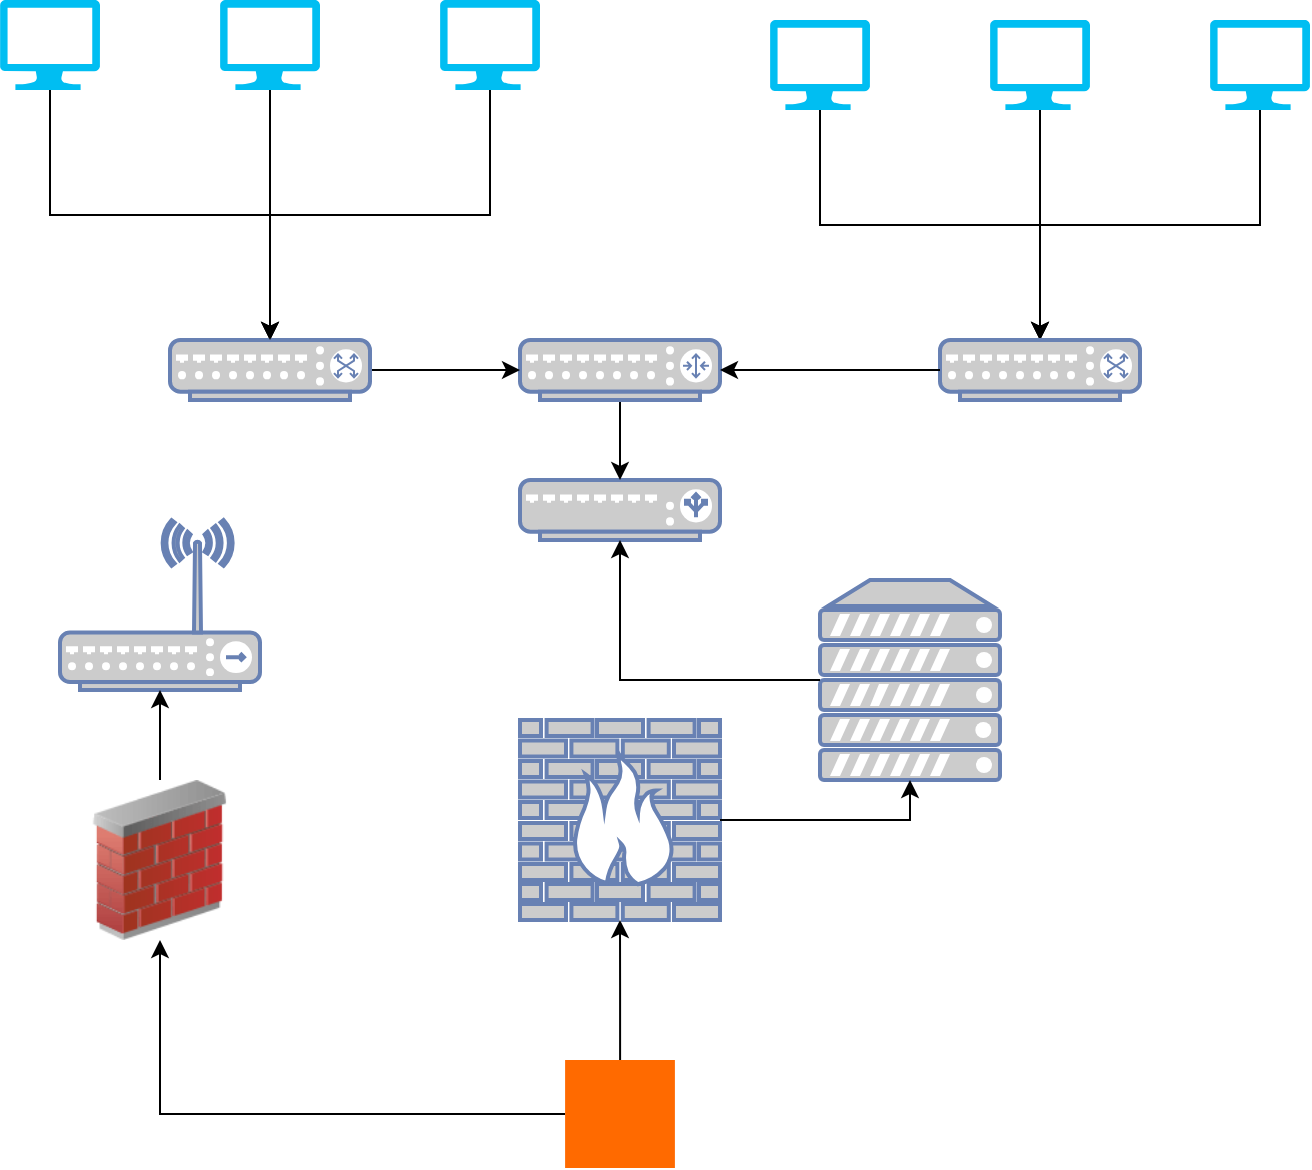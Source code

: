 <mxfile version="25.0.3">
  <diagram name="Page-1" id="D2XafQ-VZ9VZwYHqxfiP">
    <mxGraphModel dx="1434" dy="774" grid="1" gridSize="10" guides="1" tooltips="1" connect="1" arrows="1" fold="1" page="1" pageScale="1" pageWidth="850" pageHeight="1100" math="0" shadow="0">
      <root>
        <mxCell id="0" />
        <mxCell id="1" parent="0" />
        <mxCell id="nwlee7LEKKpvdKNyXwDF-1" value="" style="verticalLabelPosition=bottom;html=1;verticalAlign=top;align=center;strokeColor=none;fillColor=#00BEF2;shape=mxgraph.azure.computer;pointerEvents=1;" vertex="1" parent="1">
          <mxGeometry x="120" y="110" width="50" height="45" as="geometry" />
        </mxCell>
        <mxCell id="nwlee7LEKKpvdKNyXwDF-19" style="edgeStyle=orthogonalEdgeStyle;rounded=0;orthogonalLoop=1;jettySize=auto;html=1;" edge="1" parent="1" source="nwlee7LEKKpvdKNyXwDF-2" target="nwlee7LEKKpvdKNyXwDF-12">
          <mxGeometry relative="1" as="geometry" />
        </mxCell>
        <mxCell id="nwlee7LEKKpvdKNyXwDF-2" value="" style="verticalLabelPosition=bottom;html=1;verticalAlign=top;align=center;strokeColor=none;fillColor=#00BEF2;shape=mxgraph.azure.computer;pointerEvents=1;" vertex="1" parent="1">
          <mxGeometry x="230" y="110" width="50" height="45" as="geometry" />
        </mxCell>
        <mxCell id="nwlee7LEKKpvdKNyXwDF-20" style="edgeStyle=orthogonalEdgeStyle;rounded=0;orthogonalLoop=1;jettySize=auto;html=1;exitX=0.5;exitY=1;exitDx=0;exitDy=0;exitPerimeter=0;" edge="1" parent="1" source="nwlee7LEKKpvdKNyXwDF-3" target="nwlee7LEKKpvdKNyXwDF-12">
          <mxGeometry relative="1" as="geometry" />
        </mxCell>
        <mxCell id="nwlee7LEKKpvdKNyXwDF-3" value="" style="verticalLabelPosition=bottom;html=1;verticalAlign=top;align=center;strokeColor=none;fillColor=#00BEF2;shape=mxgraph.azure.computer;pointerEvents=1;" vertex="1" parent="1">
          <mxGeometry x="340" y="110" width="50" height="45" as="geometry" />
        </mxCell>
        <mxCell id="nwlee7LEKKpvdKNyXwDF-21" style="edgeStyle=orthogonalEdgeStyle;rounded=0;orthogonalLoop=1;jettySize=auto;html=1;exitX=0.5;exitY=1;exitDx=0;exitDy=0;exitPerimeter=0;" edge="1" parent="1" source="nwlee7LEKKpvdKNyXwDF-4" target="nwlee7LEKKpvdKNyXwDF-11">
          <mxGeometry relative="1" as="geometry" />
        </mxCell>
        <mxCell id="nwlee7LEKKpvdKNyXwDF-4" value="" style="verticalLabelPosition=bottom;html=1;verticalAlign=top;align=center;strokeColor=none;fillColor=#00BEF2;shape=mxgraph.azure.computer;pointerEvents=1;" vertex="1" parent="1">
          <mxGeometry x="505" y="120" width="50" height="45" as="geometry" />
        </mxCell>
        <mxCell id="nwlee7LEKKpvdKNyXwDF-22" style="edgeStyle=orthogonalEdgeStyle;rounded=0;orthogonalLoop=1;jettySize=auto;html=1;exitX=0.5;exitY=1;exitDx=0;exitDy=0;exitPerimeter=0;" edge="1" parent="1" source="nwlee7LEKKpvdKNyXwDF-5" target="nwlee7LEKKpvdKNyXwDF-11">
          <mxGeometry relative="1" as="geometry" />
        </mxCell>
        <mxCell id="nwlee7LEKKpvdKNyXwDF-5" value="" style="verticalLabelPosition=bottom;html=1;verticalAlign=top;align=center;strokeColor=none;fillColor=#00BEF2;shape=mxgraph.azure.computer;pointerEvents=1;" vertex="1" parent="1">
          <mxGeometry x="615" y="120" width="50" height="45" as="geometry" />
        </mxCell>
        <mxCell id="nwlee7LEKKpvdKNyXwDF-23" style="edgeStyle=orthogonalEdgeStyle;rounded=0;orthogonalLoop=1;jettySize=auto;html=1;exitX=0.5;exitY=1;exitDx=0;exitDy=0;exitPerimeter=0;" edge="1" parent="1" source="nwlee7LEKKpvdKNyXwDF-6" target="nwlee7LEKKpvdKNyXwDF-11">
          <mxGeometry relative="1" as="geometry" />
        </mxCell>
        <mxCell id="nwlee7LEKKpvdKNyXwDF-6" value="" style="verticalLabelPosition=bottom;html=1;verticalAlign=top;align=center;strokeColor=none;fillColor=#00BEF2;shape=mxgraph.azure.computer;pointerEvents=1;" vertex="1" parent="1">
          <mxGeometry x="725" y="120" width="50" height="45" as="geometry" />
        </mxCell>
        <mxCell id="nwlee7LEKKpvdKNyXwDF-7" value="" style="fontColor=#0066CC;verticalAlign=top;verticalLabelPosition=bottom;labelPosition=center;align=center;html=1;outlineConnect=0;fillColor=#CCCCCC;strokeColor=#6881B3;gradientColor=none;gradientDirection=north;strokeWidth=2;shape=mxgraph.networks.firewall;" vertex="1" parent="1">
          <mxGeometry x="380" y="470" width="100" height="100" as="geometry" />
        </mxCell>
        <mxCell id="nwlee7LEKKpvdKNyXwDF-8" value="" style="fontColor=#0066CC;verticalAlign=top;verticalLabelPosition=bottom;labelPosition=center;align=center;html=1;outlineConnect=0;fillColor=#CCCCCC;strokeColor=#6881B3;gradientColor=none;gradientDirection=north;strokeWidth=2;shape=mxgraph.networks.load_balancer;" vertex="1" parent="1">
          <mxGeometry x="380" y="350" width="100" height="30" as="geometry" />
        </mxCell>
        <mxCell id="nwlee7LEKKpvdKNyXwDF-9" value="" style="fontColor=#0066CC;verticalAlign=top;verticalLabelPosition=bottom;labelPosition=center;align=center;html=1;outlineConnect=0;fillColor=#CCCCCC;strokeColor=#6881B3;gradientColor=none;gradientDirection=north;strokeWidth=2;shape=mxgraph.networks.server;" vertex="1" parent="1">
          <mxGeometry x="530" y="400" width="90" height="100" as="geometry" />
        </mxCell>
        <mxCell id="nwlee7LEKKpvdKNyXwDF-27" style="edgeStyle=orthogonalEdgeStyle;rounded=0;orthogonalLoop=1;jettySize=auto;html=1;" edge="1" parent="1" source="nwlee7LEKKpvdKNyXwDF-10" target="nwlee7LEKKpvdKNyXwDF-8">
          <mxGeometry relative="1" as="geometry" />
        </mxCell>
        <mxCell id="nwlee7LEKKpvdKNyXwDF-10" value="" style="fontColor=#0066CC;verticalAlign=top;verticalLabelPosition=bottom;labelPosition=center;align=center;html=1;outlineConnect=0;fillColor=#CCCCCC;strokeColor=#6881B3;gradientColor=none;gradientDirection=north;strokeWidth=2;shape=mxgraph.networks.router;" vertex="1" parent="1">
          <mxGeometry x="380" y="280" width="100" height="30" as="geometry" />
        </mxCell>
        <mxCell id="nwlee7LEKKpvdKNyXwDF-11" value="" style="fontColor=#0066CC;verticalAlign=top;verticalLabelPosition=bottom;labelPosition=center;align=center;html=1;outlineConnect=0;fillColor=#CCCCCC;strokeColor=#6881B3;gradientColor=none;gradientDirection=north;strokeWidth=2;shape=mxgraph.networks.switch;" vertex="1" parent="1">
          <mxGeometry x="590" y="280" width="100" height="30" as="geometry" />
        </mxCell>
        <mxCell id="nwlee7LEKKpvdKNyXwDF-26" style="edgeStyle=orthogonalEdgeStyle;rounded=0;orthogonalLoop=1;jettySize=auto;html=1;" edge="1" parent="1" source="nwlee7LEKKpvdKNyXwDF-12" target="nwlee7LEKKpvdKNyXwDF-10">
          <mxGeometry relative="1" as="geometry" />
        </mxCell>
        <mxCell id="nwlee7LEKKpvdKNyXwDF-12" value="" style="fontColor=#0066CC;verticalAlign=top;verticalLabelPosition=bottom;labelPosition=center;align=center;html=1;outlineConnect=0;fillColor=#CCCCCC;strokeColor=#6881B3;gradientColor=none;gradientDirection=north;strokeWidth=2;shape=mxgraph.networks.switch;" vertex="1" parent="1">
          <mxGeometry x="205" y="280" width="100" height="30" as="geometry" />
        </mxCell>
        <mxCell id="nwlee7LEKKpvdKNyXwDF-32" style="edgeStyle=orthogonalEdgeStyle;rounded=0;orthogonalLoop=1;jettySize=auto;html=1;" edge="1" parent="1" source="nwlee7LEKKpvdKNyXwDF-14" target="nwlee7LEKKpvdKNyXwDF-17">
          <mxGeometry relative="1" as="geometry" />
        </mxCell>
        <mxCell id="nwlee7LEKKpvdKNyXwDF-33" style="edgeStyle=orthogonalEdgeStyle;rounded=0;orthogonalLoop=1;jettySize=auto;html=1;" edge="1" parent="1" source="nwlee7LEKKpvdKNyXwDF-14" target="nwlee7LEKKpvdKNyXwDF-7">
          <mxGeometry relative="1" as="geometry" />
        </mxCell>
        <mxCell id="nwlee7LEKKpvdKNyXwDF-14" value="" style="points=[];aspect=fixed;html=1;align=center;shadow=0;dashed=0;fillColor=#FF6A00;strokeColor=none;shape=mxgraph.alibaba_cloud.uis_ultimate_internet_service;" vertex="1" parent="1">
          <mxGeometry x="402.55" y="640" width="54.9" height="54" as="geometry" />
        </mxCell>
        <mxCell id="nwlee7LEKKpvdKNyXwDF-16" value="" style="fontColor=#0066CC;verticalAlign=top;verticalLabelPosition=bottom;labelPosition=center;align=center;html=1;outlineConnect=0;fillColor=#CCCCCC;strokeColor=#6881B3;gradientColor=none;gradientDirection=north;strokeWidth=2;shape=mxgraph.networks.wireless_hub;" vertex="1" parent="1">
          <mxGeometry x="150" y="370" width="100" height="85" as="geometry" />
        </mxCell>
        <mxCell id="nwlee7LEKKpvdKNyXwDF-31" style="edgeStyle=orthogonalEdgeStyle;rounded=0;orthogonalLoop=1;jettySize=auto;html=1;" edge="1" parent="1" source="nwlee7LEKKpvdKNyXwDF-17" target="nwlee7LEKKpvdKNyXwDF-16">
          <mxGeometry relative="1" as="geometry" />
        </mxCell>
        <mxCell id="nwlee7LEKKpvdKNyXwDF-17" value="" style="image;html=1;image=img/lib/clip_art/networking/Firewall_02_128x128.png" vertex="1" parent="1">
          <mxGeometry x="160" y="500" width="80" height="80" as="geometry" />
        </mxCell>
        <mxCell id="nwlee7LEKKpvdKNyXwDF-24" style="edgeStyle=orthogonalEdgeStyle;rounded=0;orthogonalLoop=1;jettySize=auto;html=1;exitX=0.5;exitY=1;exitDx=0;exitDy=0;exitPerimeter=0;entryX=0.5;entryY=0;entryDx=0;entryDy=0;entryPerimeter=0;" edge="1" parent="1" source="nwlee7LEKKpvdKNyXwDF-1" target="nwlee7LEKKpvdKNyXwDF-12">
          <mxGeometry relative="1" as="geometry" />
        </mxCell>
        <mxCell id="nwlee7LEKKpvdKNyXwDF-30" style="edgeStyle=orthogonalEdgeStyle;rounded=0;orthogonalLoop=1;jettySize=auto;html=1;entryX=1;entryY=0.5;entryDx=0;entryDy=0;entryPerimeter=0;" edge="1" parent="1" source="nwlee7LEKKpvdKNyXwDF-11" target="nwlee7LEKKpvdKNyXwDF-10">
          <mxGeometry relative="1" as="geometry" />
        </mxCell>
        <mxCell id="nwlee7LEKKpvdKNyXwDF-34" style="edgeStyle=orthogonalEdgeStyle;rounded=0;orthogonalLoop=1;jettySize=auto;html=1;entryX=0.5;entryY=1;entryDx=0;entryDy=0;entryPerimeter=0;" edge="1" parent="1" source="nwlee7LEKKpvdKNyXwDF-7" target="nwlee7LEKKpvdKNyXwDF-9">
          <mxGeometry relative="1" as="geometry" />
        </mxCell>
        <mxCell id="nwlee7LEKKpvdKNyXwDF-35" style="edgeStyle=orthogonalEdgeStyle;rounded=0;orthogonalLoop=1;jettySize=auto;html=1;entryX=0.5;entryY=1;entryDx=0;entryDy=0;entryPerimeter=0;" edge="1" parent="1" source="nwlee7LEKKpvdKNyXwDF-9" target="nwlee7LEKKpvdKNyXwDF-8">
          <mxGeometry relative="1" as="geometry" />
        </mxCell>
      </root>
    </mxGraphModel>
  </diagram>
</mxfile>
